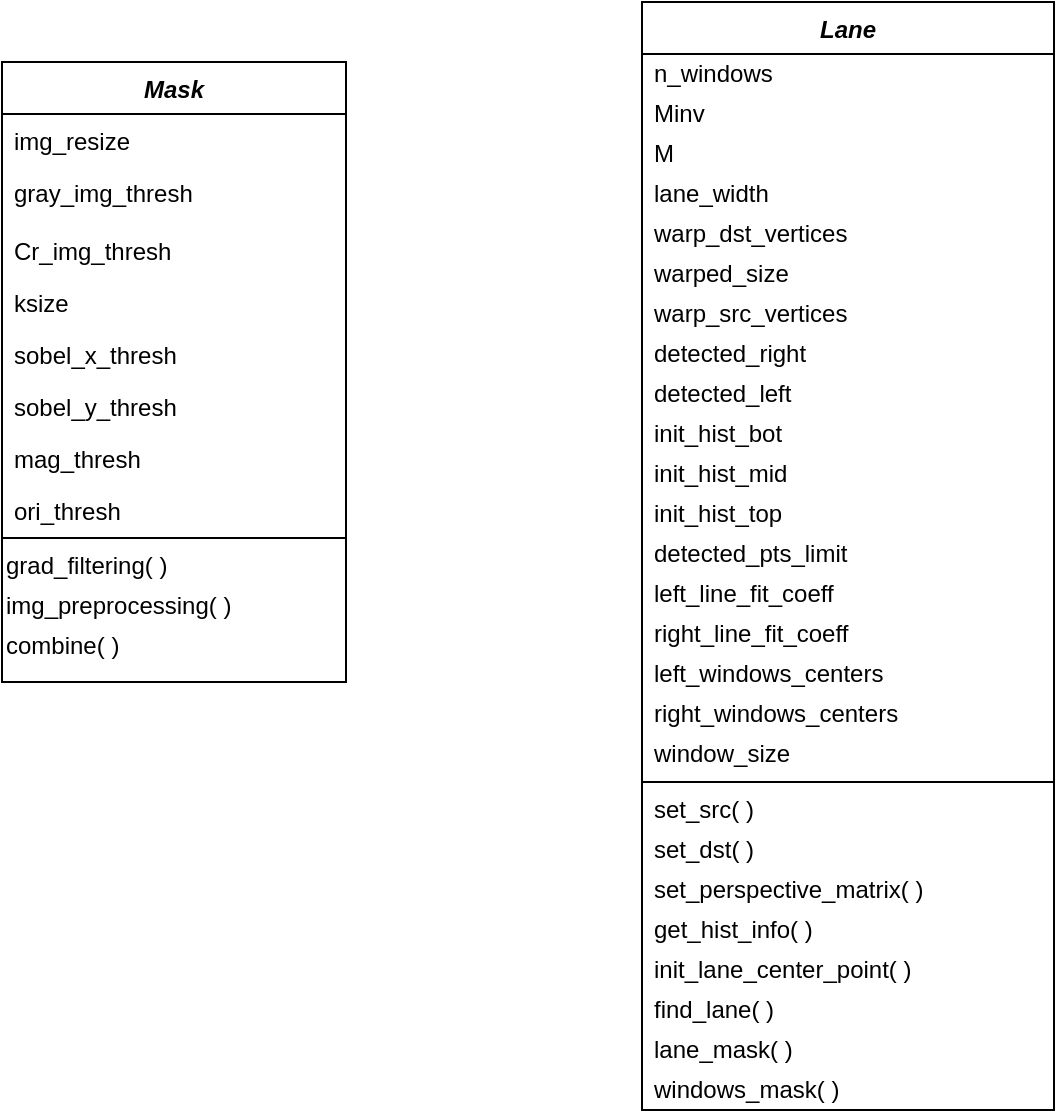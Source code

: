 <mxfile version="13.0.3" type="device"><diagram id="C5RBs43oDa-KdzZeNtuy" name="Page-1"><mxGraphModel dx="1024" dy="592" grid="1" gridSize="10" guides="1" tooltips="1" connect="1" arrows="1" fold="1" page="1" pageScale="1" pageWidth="827" pageHeight="1169" math="0" shadow="0"><root><mxCell id="WIyWlLk6GJQsqaUBKTNV-0"/><mxCell id="WIyWlLk6GJQsqaUBKTNV-1" parent="WIyWlLk6GJQsqaUBKTNV-0"/><mxCell id="zkfFHV4jXpPFQw0GAbJ--0" value="Mask" style="swimlane;fontStyle=3;align=center;verticalAlign=top;childLayout=stackLayout;horizontal=1;startSize=26;horizontalStack=0;resizeParent=1;resizeLast=0;collapsible=1;marginBottom=0;rounded=0;shadow=0;strokeWidth=1;" parent="WIyWlLk6GJQsqaUBKTNV-1" vertex="1"><mxGeometry x="110" y="80" width="172" height="310" as="geometry"><mxRectangle x="230" y="140" width="160" height="26" as="alternateBounds"/></mxGeometry></mxCell><mxCell id="zkfFHV4jXpPFQw0GAbJ--1" value="img_resize" style="text;align=left;verticalAlign=top;spacingLeft=4;spacingRight=4;overflow=hidden;rotatable=0;points=[[0,0.5],[1,0.5]];portConstraint=eastwest;" parent="zkfFHV4jXpPFQw0GAbJ--0" vertex="1"><mxGeometry y="26" width="172" height="26" as="geometry"/></mxCell><mxCell id="zkfFHV4jXpPFQw0GAbJ--3" value="gray_img_thresh" style="text;align=left;verticalAlign=top;spacingLeft=4;spacingRight=4;overflow=hidden;rotatable=0;points=[[0,0.5],[1,0.5]];portConstraint=eastwest;rounded=0;shadow=0;html=0;" parent="zkfFHV4jXpPFQw0GAbJ--0" vertex="1"><mxGeometry y="52" width="172" height="26" as="geometry"/></mxCell><mxCell id="zkfFHV4jXpPFQw0GAbJ--5" value="Cr_img_thresh" style="text;align=left;verticalAlign=bottom;spacingLeft=4;spacingRight=4;overflow=hidden;rotatable=0;points=[[0,0.5],[1,0.5]];portConstraint=eastwest;" parent="zkfFHV4jXpPFQw0GAbJ--0" vertex="1"><mxGeometry y="78" width="172" height="26" as="geometry"/></mxCell><mxCell id="UNVaQtusekrannCIzN_a-1" value="ksize" style="text;align=left;verticalAlign=bottom;spacingLeft=4;spacingRight=4;overflow=hidden;rotatable=0;points=[[0,0.5],[1,0.5]];portConstraint=eastwest;" vertex="1" parent="zkfFHV4jXpPFQw0GAbJ--0"><mxGeometry y="104" width="172" height="26" as="geometry"/></mxCell><mxCell id="UNVaQtusekrannCIzN_a-0" value="sobel_x_thresh" style="text;align=left;verticalAlign=bottom;spacingLeft=4;spacingRight=4;overflow=hidden;rotatable=0;points=[[0,0.5],[1,0.5]];portConstraint=eastwest;" vertex="1" parent="zkfFHV4jXpPFQw0GAbJ--0"><mxGeometry y="130" width="172" height="26" as="geometry"/></mxCell><mxCell id="UNVaQtusekrannCIzN_a-2" value="sobel_y_thresh" style="text;align=left;verticalAlign=bottom;spacingLeft=4;spacingRight=4;overflow=hidden;rotatable=0;points=[[0,0.5],[1,0.5]];portConstraint=eastwest;" vertex="1" parent="zkfFHV4jXpPFQw0GAbJ--0"><mxGeometry y="156" width="172" height="26" as="geometry"/></mxCell><mxCell id="UNVaQtusekrannCIzN_a-5" value="mag_thresh" style="text;align=left;verticalAlign=bottom;spacingLeft=4;spacingRight=4;overflow=hidden;rotatable=0;points=[[0,0.5],[1,0.5]];portConstraint=eastwest;" vertex="1" parent="zkfFHV4jXpPFQw0GAbJ--0"><mxGeometry y="182" width="172" height="26" as="geometry"/></mxCell><mxCell id="UNVaQtusekrannCIzN_a-6" value="ori_thresh" style="text;align=left;verticalAlign=bottom;spacingLeft=4;spacingRight=4;overflow=hidden;rotatable=0;points=[[0,0.5],[1,0.5]];portConstraint=eastwest;" vertex="1" parent="zkfFHV4jXpPFQw0GAbJ--0"><mxGeometry y="208" width="172" height="26" as="geometry"/></mxCell><mxCell id="zkfFHV4jXpPFQw0GAbJ--4" value="" style="line;html=1;strokeWidth=1;align=left;verticalAlign=middle;spacingTop=-1;spacingLeft=3;spacingRight=3;rotatable=0;labelPosition=right;points=[];portConstraint=eastwest;" parent="zkfFHV4jXpPFQw0GAbJ--0" vertex="1"><mxGeometry y="234" width="172" height="8" as="geometry"/></mxCell><mxCell id="UNVaQtusekrannCIzN_a-9" value="grad_filtering( )" style="text;html=1;align=left;verticalAlign=middle;resizable=0;points=[];autosize=1;" vertex="1" parent="zkfFHV4jXpPFQw0GAbJ--0"><mxGeometry y="242" width="172" height="20" as="geometry"/></mxCell><mxCell id="UNVaQtusekrannCIzN_a-7" value="img_preprocessing( )" style="text;html=1;align=left;verticalAlign=middle;resizable=0;points=[];autosize=1;" vertex="1" parent="zkfFHV4jXpPFQw0GAbJ--0"><mxGeometry y="262" width="172" height="20" as="geometry"/></mxCell><mxCell id="UNVaQtusekrannCIzN_a-8" value="combine( )" style="text;html=1;align=left;verticalAlign=middle;resizable=0;points=[];autosize=1;" vertex="1" parent="zkfFHV4jXpPFQw0GAbJ--0"><mxGeometry y="282" width="172" height="20" as="geometry"/></mxCell><mxCell id="UNVaQtusekrannCIzN_a-10" value="Lane" style="swimlane;fontStyle=3;align=center;verticalAlign=top;childLayout=stackLayout;horizontal=1;startSize=26;horizontalStack=0;resizeParent=1;resizeLast=0;collapsible=1;marginBottom=0;rounded=0;shadow=0;strokeWidth=1;fontSize=12;" vertex="1" parent="WIyWlLk6GJQsqaUBKTNV-1"><mxGeometry x="430" y="50" width="206" height="554" as="geometry"><mxRectangle x="230" y="140" width="160" height="26" as="alternateBounds"/></mxGeometry></mxCell><mxCell id="UNVaQtusekrannCIzN_a-62" value="n_windows" style="text;html=1;align=left;verticalAlign=middle;resizable=0;points=[];autosize=1;spacingRight=4;spacingLeft=4;" vertex="1" parent="UNVaQtusekrannCIzN_a-10"><mxGeometry y="26" width="206" height="20" as="geometry"/></mxCell><mxCell id="UNVaQtusekrannCIzN_a-61" value="Minv" style="text;html=1;align=left;verticalAlign=middle;resizable=0;points=[];autosize=1;spacingRight=4;spacingLeft=4;" vertex="1" parent="UNVaQtusekrannCIzN_a-10"><mxGeometry y="46" width="206" height="20" as="geometry"/></mxCell><mxCell id="UNVaQtusekrannCIzN_a-60" value="M" style="text;html=1;align=left;verticalAlign=middle;resizable=0;points=[];autosize=1;spacingRight=4;spacingLeft=4;" vertex="1" parent="UNVaQtusekrannCIzN_a-10"><mxGeometry y="66" width="206" height="20" as="geometry"/></mxCell><mxCell id="UNVaQtusekrannCIzN_a-59" value="lane_width" style="text;html=1;align=left;verticalAlign=middle;resizable=0;points=[];autosize=1;spacingRight=4;spacingLeft=4;" vertex="1" parent="UNVaQtusekrannCIzN_a-10"><mxGeometry y="86" width="206" height="20" as="geometry"/></mxCell><mxCell id="UNVaQtusekrannCIzN_a-57" value="warp_dst_vertices" style="text;html=1;align=left;verticalAlign=middle;resizable=0;points=[];autosize=1;spacingRight=4;spacingLeft=4;" vertex="1" parent="UNVaQtusekrannCIzN_a-10"><mxGeometry y="106" width="206" height="20" as="geometry"/></mxCell><mxCell id="UNVaQtusekrannCIzN_a-58" value="warped_size" style="text;html=1;align=left;verticalAlign=middle;resizable=0;points=[];autosize=1;spacingRight=4;spacingLeft=4;" vertex="1" parent="UNVaQtusekrannCIzN_a-10"><mxGeometry y="126" width="206" height="20" as="geometry"/></mxCell><mxCell id="UNVaQtusekrannCIzN_a-56" value="warp_src_vertices" style="text;html=1;align=left;verticalAlign=middle;resizable=0;points=[];autosize=1;spacingRight=4;spacingLeft=4;" vertex="1" parent="UNVaQtusekrannCIzN_a-10"><mxGeometry y="146" width="206" height="20" as="geometry"/></mxCell><mxCell id="UNVaQtusekrannCIzN_a-55" value="detected_right" style="text;html=1;align=left;verticalAlign=middle;resizable=0;points=[];autosize=1;spacingRight=4;spacingLeft=4;" vertex="1" parent="UNVaQtusekrannCIzN_a-10"><mxGeometry y="166" width="206" height="20" as="geometry"/></mxCell><mxCell id="UNVaQtusekrannCIzN_a-54" value="detected_left" style="text;html=1;align=left;verticalAlign=middle;resizable=0;points=[];autosize=1;spacingRight=4;spacingLeft=4;" vertex="1" parent="UNVaQtusekrannCIzN_a-10"><mxGeometry y="186" width="206" height="20" as="geometry"/></mxCell><mxCell id="UNVaQtusekrannCIzN_a-53" value="init_hist_bot" style="text;html=1;align=left;verticalAlign=middle;resizable=0;points=[];autosize=1;spacingRight=4;spacingLeft=4;" vertex="1" parent="UNVaQtusekrannCIzN_a-10"><mxGeometry y="206" width="206" height="20" as="geometry"/></mxCell><mxCell id="UNVaQtusekrannCIzN_a-52" value="init_hist_mid" style="text;html=1;align=left;verticalAlign=middle;resizable=0;points=[];autosize=1;spacingRight=4;spacingLeft=4;" vertex="1" parent="UNVaQtusekrannCIzN_a-10"><mxGeometry y="226" width="206" height="20" as="geometry"/></mxCell><mxCell id="UNVaQtusekrannCIzN_a-51" value="init_hist_top" style="text;html=1;align=left;verticalAlign=middle;resizable=0;points=[];autosize=1;spacingRight=4;spacingLeft=4;" vertex="1" parent="UNVaQtusekrannCIzN_a-10"><mxGeometry y="246" width="206" height="20" as="geometry"/></mxCell><mxCell id="UNVaQtusekrannCIzN_a-46" value="detected_pts_limit" style="text;html=1;align=left;verticalAlign=middle;resizable=0;points=[];autosize=1;spacingRight=4;spacingLeft=4;" vertex="1" parent="UNVaQtusekrannCIzN_a-10"><mxGeometry y="266" width="206" height="20" as="geometry"/></mxCell><mxCell id="UNVaQtusekrannCIzN_a-47" value="left_line_fit_coeff" style="text;html=1;align=left;verticalAlign=middle;resizable=0;points=[];autosize=1;spacingRight=4;spacingLeft=4;" vertex="1" parent="UNVaQtusekrannCIzN_a-10"><mxGeometry y="286" width="206" height="20" as="geometry"/></mxCell><mxCell id="UNVaQtusekrannCIzN_a-48" value="right_line_fit_coeff" style="text;html=1;align=left;verticalAlign=middle;resizable=0;points=[];autosize=1;spacingRight=4;spacingLeft=4;" vertex="1" parent="UNVaQtusekrannCIzN_a-10"><mxGeometry y="306" width="206" height="20" as="geometry"/></mxCell><mxCell id="UNVaQtusekrannCIzN_a-49" value="left_windows_centers" style="text;html=1;align=left;verticalAlign=middle;resizable=0;points=[];autosize=1;spacingRight=4;spacingLeft=4;" vertex="1" parent="UNVaQtusekrannCIzN_a-10"><mxGeometry y="326" width="206" height="20" as="geometry"/></mxCell><mxCell id="UNVaQtusekrannCIzN_a-50" value="right_windows_centers" style="text;html=1;align=left;verticalAlign=middle;resizable=0;points=[];autosize=1;spacingRight=4;spacingLeft=4;" vertex="1" parent="UNVaQtusekrannCIzN_a-10"><mxGeometry y="346" width="206" height="20" as="geometry"/></mxCell><mxCell id="UNVaQtusekrannCIzN_a-45" value="window_size" style="text;html=1;align=left;verticalAlign=middle;resizable=0;points=[];autosize=1;spacingRight=4;spacingLeft=4;" vertex="1" parent="UNVaQtusekrannCIzN_a-10"><mxGeometry y="366" width="206" height="20" as="geometry"/></mxCell><mxCell id="UNVaQtusekrannCIzN_a-19" value="" style="line;html=1;strokeWidth=1;align=left;verticalAlign=middle;spacingTop=-1;spacingLeft=3;spacingRight=3;rotatable=0;labelPosition=right;points=[];portConstraint=eastwest;" vertex="1" parent="UNVaQtusekrannCIzN_a-10"><mxGeometry y="386" width="206" height="8" as="geometry"/></mxCell><mxCell id="UNVaQtusekrannCIzN_a-21" value="set_src( )" style="text;html=1;align=left;verticalAlign=middle;resizable=0;points=[];autosize=1;spacingLeft=4;spacingRight=4;" vertex="1" parent="UNVaQtusekrannCIzN_a-10"><mxGeometry y="394" width="206" height="20" as="geometry"/></mxCell><mxCell id="UNVaQtusekrannCIzN_a-63" value="set_dst( )" style="text;html=1;align=left;verticalAlign=middle;resizable=0;points=[];autosize=1;spacingRight=4;spacingLeft=4;" vertex="1" parent="UNVaQtusekrannCIzN_a-10"><mxGeometry y="414" width="206" height="20" as="geometry"/></mxCell><mxCell id="UNVaQtusekrannCIzN_a-64" value="set_perspective_matrix( )" style="text;html=1;align=left;verticalAlign=middle;resizable=0;points=[];autosize=1;spacingRight=4;spacingLeft=4;" vertex="1" parent="UNVaQtusekrannCIzN_a-10"><mxGeometry y="434" width="206" height="20" as="geometry"/></mxCell><mxCell id="UNVaQtusekrannCIzN_a-65" value="get_hist_info( )" style="text;html=1;align=left;verticalAlign=middle;resizable=0;points=[];autosize=1;spacingRight=4;spacingLeft=4;" vertex="1" parent="UNVaQtusekrannCIzN_a-10"><mxGeometry y="454" width="206" height="20" as="geometry"/></mxCell><mxCell id="UNVaQtusekrannCIzN_a-91" value="init_lane_center_point( )" style="text;html=1;align=left;verticalAlign=middle;resizable=0;points=[];autosize=1;spacingRight=4;spacingLeft=4;" vertex="1" parent="UNVaQtusekrannCIzN_a-10"><mxGeometry y="474" width="206" height="20" as="geometry"/></mxCell><mxCell id="UNVaQtusekrannCIzN_a-92" value="find_lane( )" style="text;html=1;align=left;verticalAlign=middle;resizable=0;points=[];autosize=1;spacingRight=4;spacingLeft=4;" vertex="1" parent="UNVaQtusekrannCIzN_a-10"><mxGeometry y="494" width="206" height="20" as="geometry"/></mxCell><mxCell id="UNVaQtusekrannCIzN_a-93" value="lane_mask( )" style="text;html=1;align=left;verticalAlign=middle;resizable=0;points=[];autosize=1;spacingRight=4;spacingLeft=4;" vertex="1" parent="UNVaQtusekrannCIzN_a-10"><mxGeometry y="514" width="206" height="20" as="geometry"/></mxCell><mxCell id="UNVaQtusekrannCIzN_a-94" value="windows_mask( )" style="text;html=1;align=left;verticalAlign=middle;resizable=0;points=[];autosize=1;spacingRight=4;spacingLeft=4;" vertex="1" parent="UNVaQtusekrannCIzN_a-10"><mxGeometry y="534" width="206" height="20" as="geometry"/></mxCell></root></mxGraphModel></diagram></mxfile>